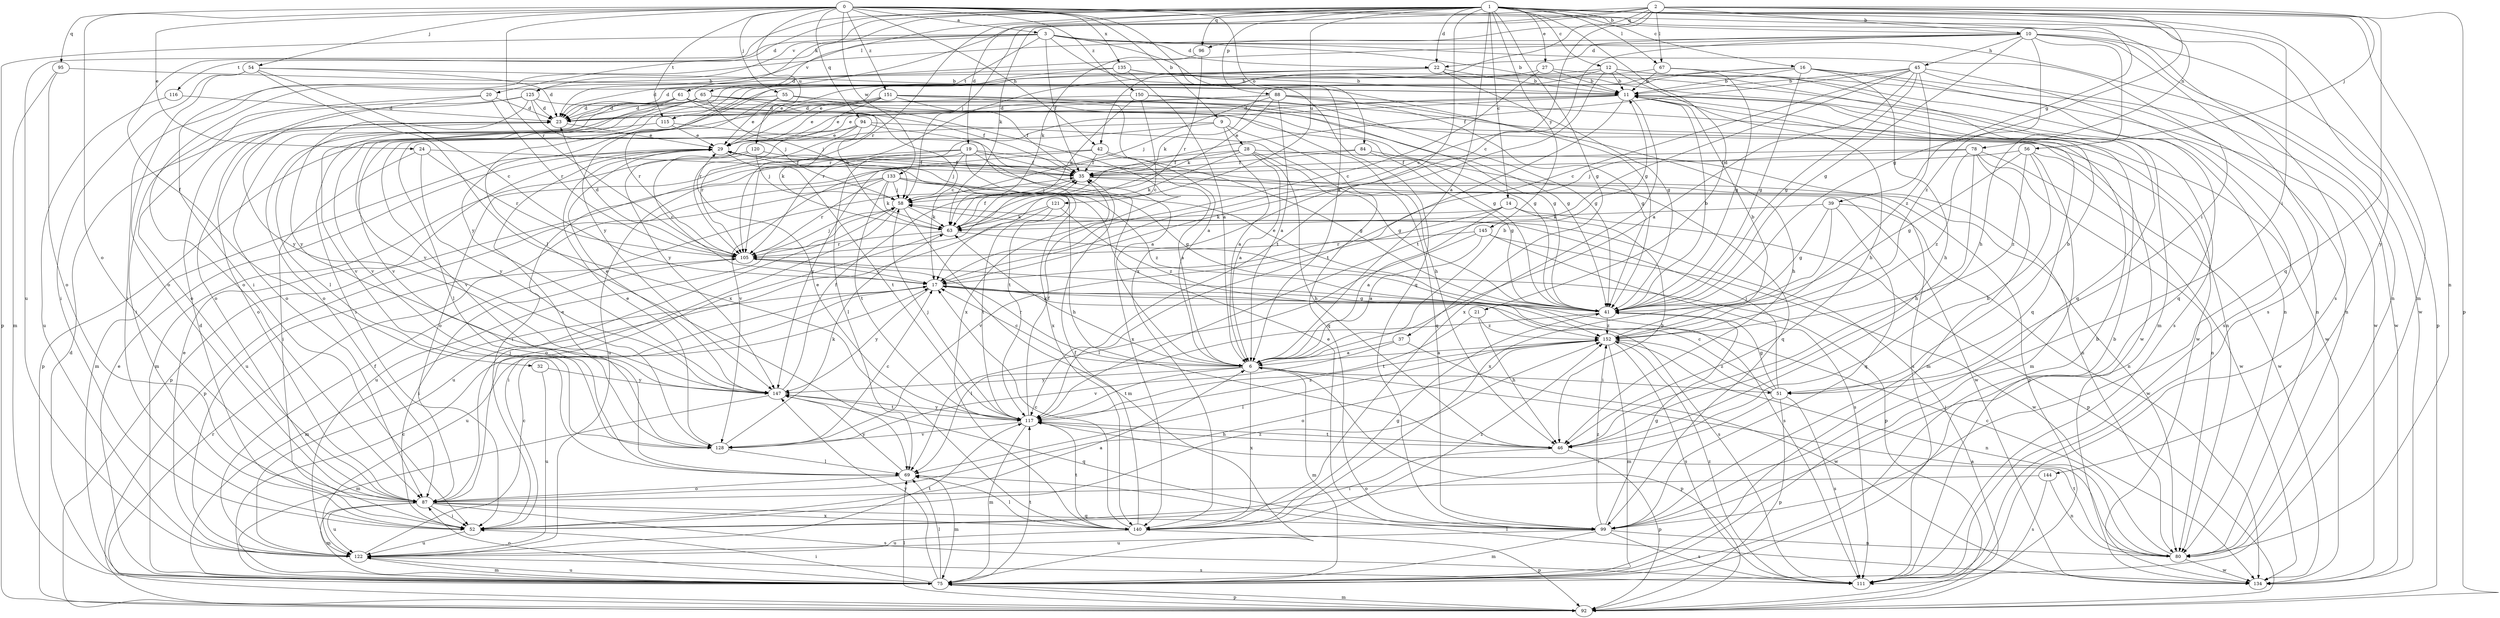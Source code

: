 strict digraph  {
0;
1;
2;
3;
6;
9;
10;
11;
12;
14;
16;
17;
19;
20;
21;
22;
23;
24;
27;
28;
29;
32;
35;
37;
39;
41;
42;
45;
46;
51;
52;
54;
55;
56;
58;
61;
63;
65;
67;
69;
75;
78;
80;
84;
87;
88;
92;
94;
95;
96;
99;
105;
111;
115;
116;
117;
120;
121;
122;
125;
128;
133;
134;
135;
140;
144;
145;
147;
150;
151;
152;
0 -> 3  [label=a];
0 -> 6  [label=a];
0 -> 9  [label=b];
0 -> 24  [label=e];
0 -> 42  [label=h];
0 -> 54  [label=j];
0 -> 55  [label=j];
0 -> 84  [label=o];
0 -> 87  [label=o];
0 -> 94  [label=q];
0 -> 95  [label=q];
0 -> 105  [label=r];
0 -> 111  [label=s];
0 -> 115  [label=t];
0 -> 120  [label=u];
0 -> 133  [label=w];
0 -> 135  [label=x];
0 -> 144  [label=y];
0 -> 150  [label=z];
0 -> 151  [label=z];
1 -> 6  [label=a];
1 -> 10  [label=b];
1 -> 12  [label=c];
1 -> 14  [label=c];
1 -> 16  [label=c];
1 -> 19  [label=d];
1 -> 20  [label=d];
1 -> 21  [label=d];
1 -> 22  [label=d];
1 -> 27  [label=e];
1 -> 32  [label=f];
1 -> 37  [label=g];
1 -> 39  [label=g];
1 -> 51  [label=i];
1 -> 61  [label=k];
1 -> 65  [label=l];
1 -> 67  [label=l];
1 -> 75  [label=m];
1 -> 78  [label=n];
1 -> 80  [label=n];
1 -> 88  [label=p];
1 -> 96  [label=q];
1 -> 105  [label=r];
1 -> 121  [label=u];
1 -> 125  [label=v];
1 -> 140  [label=x];
1 -> 145  [label=y];
2 -> 10  [label=b];
2 -> 17  [label=c];
2 -> 41  [label=g];
2 -> 42  [label=h];
2 -> 56  [label=j];
2 -> 58  [label=j];
2 -> 63  [label=k];
2 -> 67  [label=l];
2 -> 69  [label=l];
2 -> 92  [label=p];
2 -> 96  [label=q];
2 -> 99  [label=q];
3 -> 11  [label=b];
3 -> 22  [label=d];
3 -> 35  [label=f];
3 -> 41  [label=g];
3 -> 51  [label=i];
3 -> 80  [label=n];
3 -> 92  [label=p];
3 -> 99  [label=q];
3 -> 115  [label=t];
3 -> 116  [label=t];
3 -> 122  [label=u];
3 -> 125  [label=v];
6 -> 11  [label=b];
6 -> 17  [label=c];
6 -> 51  [label=i];
6 -> 63  [label=k];
6 -> 75  [label=m];
6 -> 92  [label=p];
6 -> 105  [label=r];
6 -> 117  [label=t];
6 -> 140  [label=x];
6 -> 147  [label=y];
9 -> 6  [label=a];
9 -> 28  [label=e];
9 -> 69  [label=l];
9 -> 99  [label=q];
9 -> 147  [label=y];
10 -> 17  [label=c];
10 -> 22  [label=d];
10 -> 23  [label=d];
10 -> 41  [label=g];
10 -> 45  [label=h];
10 -> 46  [label=h];
10 -> 52  [label=i];
10 -> 92  [label=p];
10 -> 111  [label=s];
10 -> 134  [label=w];
10 -> 152  [label=z];
11 -> 23  [label=d];
11 -> 29  [label=e];
11 -> 99  [label=q];
11 -> 105  [label=r];
11 -> 117  [label=t];
11 -> 140  [label=x];
12 -> 11  [label=b];
12 -> 23  [label=d];
12 -> 46  [label=h];
12 -> 80  [label=n];
12 -> 117  [label=t];
12 -> 134  [label=w];
12 -> 147  [label=y];
14 -> 6  [label=a];
14 -> 46  [label=h];
14 -> 63  [label=k];
14 -> 92  [label=p];
14 -> 128  [label=v];
16 -> 11  [label=b];
16 -> 41  [label=g];
16 -> 46  [label=h];
16 -> 63  [label=k];
16 -> 80  [label=n];
16 -> 99  [label=q];
16 -> 128  [label=v];
17 -> 41  [label=g];
17 -> 75  [label=m];
17 -> 111  [label=s];
17 -> 122  [label=u];
17 -> 147  [label=y];
19 -> 35  [label=f];
19 -> 52  [label=i];
19 -> 58  [label=j];
19 -> 69  [label=l];
19 -> 87  [label=o];
19 -> 92  [label=p];
19 -> 117  [label=t];
19 -> 140  [label=x];
20 -> 23  [label=d];
20 -> 87  [label=o];
20 -> 105  [label=r];
20 -> 147  [label=y];
21 -> 46  [label=h];
21 -> 117  [label=t];
21 -> 152  [label=z];
22 -> 11  [label=b];
22 -> 29  [label=e];
22 -> 41  [label=g];
22 -> 87  [label=o];
22 -> 105  [label=r];
22 -> 111  [label=s];
23 -> 29  [label=e];
23 -> 87  [label=o];
24 -> 35  [label=f];
24 -> 52  [label=i];
24 -> 105  [label=r];
24 -> 147  [label=y];
27 -> 11  [label=b];
27 -> 17  [label=c];
27 -> 99  [label=q];
27 -> 147  [label=y];
28 -> 6  [label=a];
28 -> 35  [label=f];
28 -> 41  [label=g];
28 -> 46  [label=h];
28 -> 63  [label=k];
28 -> 80  [label=n];
28 -> 128  [label=v];
29 -> 35  [label=f];
29 -> 75  [label=m];
29 -> 111  [label=s];
29 -> 117  [label=t];
32 -> 122  [label=u];
32 -> 147  [label=y];
35 -> 58  [label=j];
35 -> 80  [label=n];
35 -> 134  [label=w];
37 -> 6  [label=a];
37 -> 128  [label=v];
37 -> 134  [label=w];
39 -> 41  [label=g];
39 -> 63  [label=k];
39 -> 99  [label=q];
39 -> 134  [label=w];
39 -> 140  [label=x];
41 -> 11  [label=b];
41 -> 29  [label=e];
41 -> 69  [label=l];
41 -> 152  [label=z];
42 -> 6  [label=a];
42 -> 35  [label=f];
42 -> 41  [label=g];
42 -> 122  [label=u];
42 -> 147  [label=y];
45 -> 6  [label=a];
45 -> 11  [label=b];
45 -> 17  [label=c];
45 -> 35  [label=f];
45 -> 41  [label=g];
45 -> 111  [label=s];
45 -> 117  [label=t];
45 -> 134  [label=w];
45 -> 152  [label=z];
46 -> 52  [label=i];
46 -> 92  [label=p];
46 -> 117  [label=t];
51 -> 11  [label=b];
51 -> 17  [label=c];
51 -> 41  [label=g];
51 -> 52  [label=i];
51 -> 58  [label=j];
51 -> 92  [label=p];
51 -> 111  [label=s];
51 -> 152  [label=z];
52 -> 6  [label=a];
52 -> 23  [label=d];
52 -> 122  [label=u];
52 -> 152  [label=z];
54 -> 11  [label=b];
54 -> 17  [label=c];
54 -> 23  [label=d];
54 -> 52  [label=i];
54 -> 87  [label=o];
54 -> 140  [label=x];
55 -> 23  [label=d];
55 -> 29  [label=e];
55 -> 80  [label=n];
55 -> 105  [label=r];
55 -> 140  [label=x];
56 -> 35  [label=f];
56 -> 41  [label=g];
56 -> 46  [label=h];
56 -> 75  [label=m];
56 -> 134  [label=w];
56 -> 152  [label=z];
58 -> 63  [label=k];
58 -> 75  [label=m];
58 -> 87  [label=o];
58 -> 122  [label=u];
61 -> 17  [label=c];
61 -> 23  [label=d];
61 -> 35  [label=f];
61 -> 41  [label=g];
61 -> 69  [label=l];
61 -> 87  [label=o];
61 -> 128  [label=v];
63 -> 35  [label=f];
63 -> 52  [label=i];
63 -> 92  [label=p];
63 -> 105  [label=r];
65 -> 23  [label=d];
65 -> 41  [label=g];
65 -> 46  [label=h];
65 -> 52  [label=i];
65 -> 58  [label=j];
65 -> 63  [label=k];
65 -> 87  [label=o];
65 -> 128  [label=v];
67 -> 11  [label=b];
67 -> 23  [label=d];
67 -> 41  [label=g];
67 -> 75  [label=m];
69 -> 29  [label=e];
69 -> 75  [label=m];
69 -> 87  [label=o];
69 -> 147  [label=y];
75 -> 11  [label=b];
75 -> 17  [label=c];
75 -> 23  [label=d];
75 -> 29  [label=e];
75 -> 52  [label=i];
75 -> 69  [label=l];
75 -> 87  [label=o];
75 -> 92  [label=p];
75 -> 117  [label=t];
75 -> 122  [label=u];
75 -> 147  [label=y];
78 -> 35  [label=f];
78 -> 46  [label=h];
78 -> 58  [label=j];
78 -> 75  [label=m];
78 -> 80  [label=n];
78 -> 134  [label=w];
78 -> 152  [label=z];
80 -> 6  [label=a];
80 -> 17  [label=c];
80 -> 117  [label=t];
80 -> 134  [label=w];
84 -> 35  [label=f];
84 -> 41  [label=g];
84 -> 92  [label=p];
84 -> 99  [label=q];
87 -> 52  [label=i];
87 -> 58  [label=j];
87 -> 75  [label=m];
87 -> 99  [label=q];
87 -> 111  [label=s];
87 -> 122  [label=u];
87 -> 140  [label=x];
88 -> 6  [label=a];
88 -> 23  [label=d];
88 -> 29  [label=e];
88 -> 41  [label=g];
88 -> 46  [label=h];
88 -> 58  [label=j];
88 -> 63  [label=k];
88 -> 134  [label=w];
92 -> 58  [label=j];
92 -> 69  [label=l];
92 -> 75  [label=m];
92 -> 105  [label=r];
94 -> 29  [label=e];
94 -> 63  [label=k];
94 -> 99  [label=q];
94 -> 105  [label=r];
94 -> 128  [label=v];
94 -> 140  [label=x];
95 -> 11  [label=b];
95 -> 75  [label=m];
95 -> 87  [label=o];
96 -> 63  [label=k];
96 -> 105  [label=r];
99 -> 29  [label=e];
99 -> 41  [label=g];
99 -> 75  [label=m];
99 -> 80  [label=n];
99 -> 111  [label=s];
99 -> 122  [label=u];
99 -> 152  [label=z];
105 -> 17  [label=c];
105 -> 23  [label=d];
105 -> 52  [label=i];
105 -> 58  [label=j];
105 -> 111  [label=s];
111 -> 11  [label=b];
111 -> 152  [label=z];
115 -> 6  [label=a];
115 -> 29  [label=e];
115 -> 92  [label=p];
116 -> 23  [label=d];
116 -> 122  [label=u];
117 -> 29  [label=e];
117 -> 35  [label=f];
117 -> 46  [label=h];
117 -> 58  [label=j];
117 -> 75  [label=m];
117 -> 128  [label=v];
117 -> 147  [label=y];
117 -> 152  [label=z];
120 -> 17  [label=c];
120 -> 35  [label=f];
120 -> 58  [label=j];
120 -> 75  [label=m];
121 -> 63  [label=k];
121 -> 117  [label=t];
121 -> 122  [label=u];
121 -> 152  [label=z];
122 -> 17  [label=c];
122 -> 29  [label=e];
122 -> 35  [label=f];
122 -> 75  [label=m];
122 -> 111  [label=s];
122 -> 117  [label=t];
125 -> 23  [label=d];
125 -> 41  [label=g];
125 -> 52  [label=i];
125 -> 58  [label=j];
125 -> 87  [label=o];
125 -> 147  [label=y];
128 -> 17  [label=c];
128 -> 29  [label=e];
128 -> 63  [label=k];
128 -> 69  [label=l];
133 -> 41  [label=g];
133 -> 46  [label=h];
133 -> 58  [label=j];
133 -> 63  [label=k];
133 -> 92  [label=p];
133 -> 105  [label=r];
133 -> 117  [label=t];
133 -> 122  [label=u];
133 -> 152  [label=z];
134 -> 69  [label=l];
135 -> 6  [label=a];
135 -> 11  [label=b];
135 -> 29  [label=e];
135 -> 52  [label=i];
135 -> 80  [label=n];
140 -> 17  [label=c];
140 -> 35  [label=f];
140 -> 41  [label=g];
140 -> 69  [label=l];
140 -> 92  [label=p];
140 -> 117  [label=t];
140 -> 122  [label=u];
140 -> 152  [label=z];
144 -> 80  [label=n];
144 -> 87  [label=o];
144 -> 111  [label=s];
145 -> 6  [label=a];
145 -> 69  [label=l];
145 -> 105  [label=r];
145 -> 111  [label=s];
145 -> 134  [label=w];
147 -> 29  [label=e];
147 -> 35  [label=f];
147 -> 75  [label=m];
147 -> 99  [label=q];
147 -> 117  [label=t];
150 -> 17  [label=c];
150 -> 23  [label=d];
150 -> 41  [label=g];
150 -> 63  [label=k];
150 -> 134  [label=w];
151 -> 6  [label=a];
151 -> 23  [label=d];
151 -> 29  [label=e];
151 -> 35  [label=f];
151 -> 41  [label=g];
151 -> 105  [label=r];
151 -> 128  [label=v];
151 -> 134  [label=w];
152 -> 6  [label=a];
152 -> 11  [label=b];
152 -> 69  [label=l];
152 -> 75  [label=m];
152 -> 80  [label=n];
152 -> 87  [label=o];
152 -> 111  [label=s];
}
